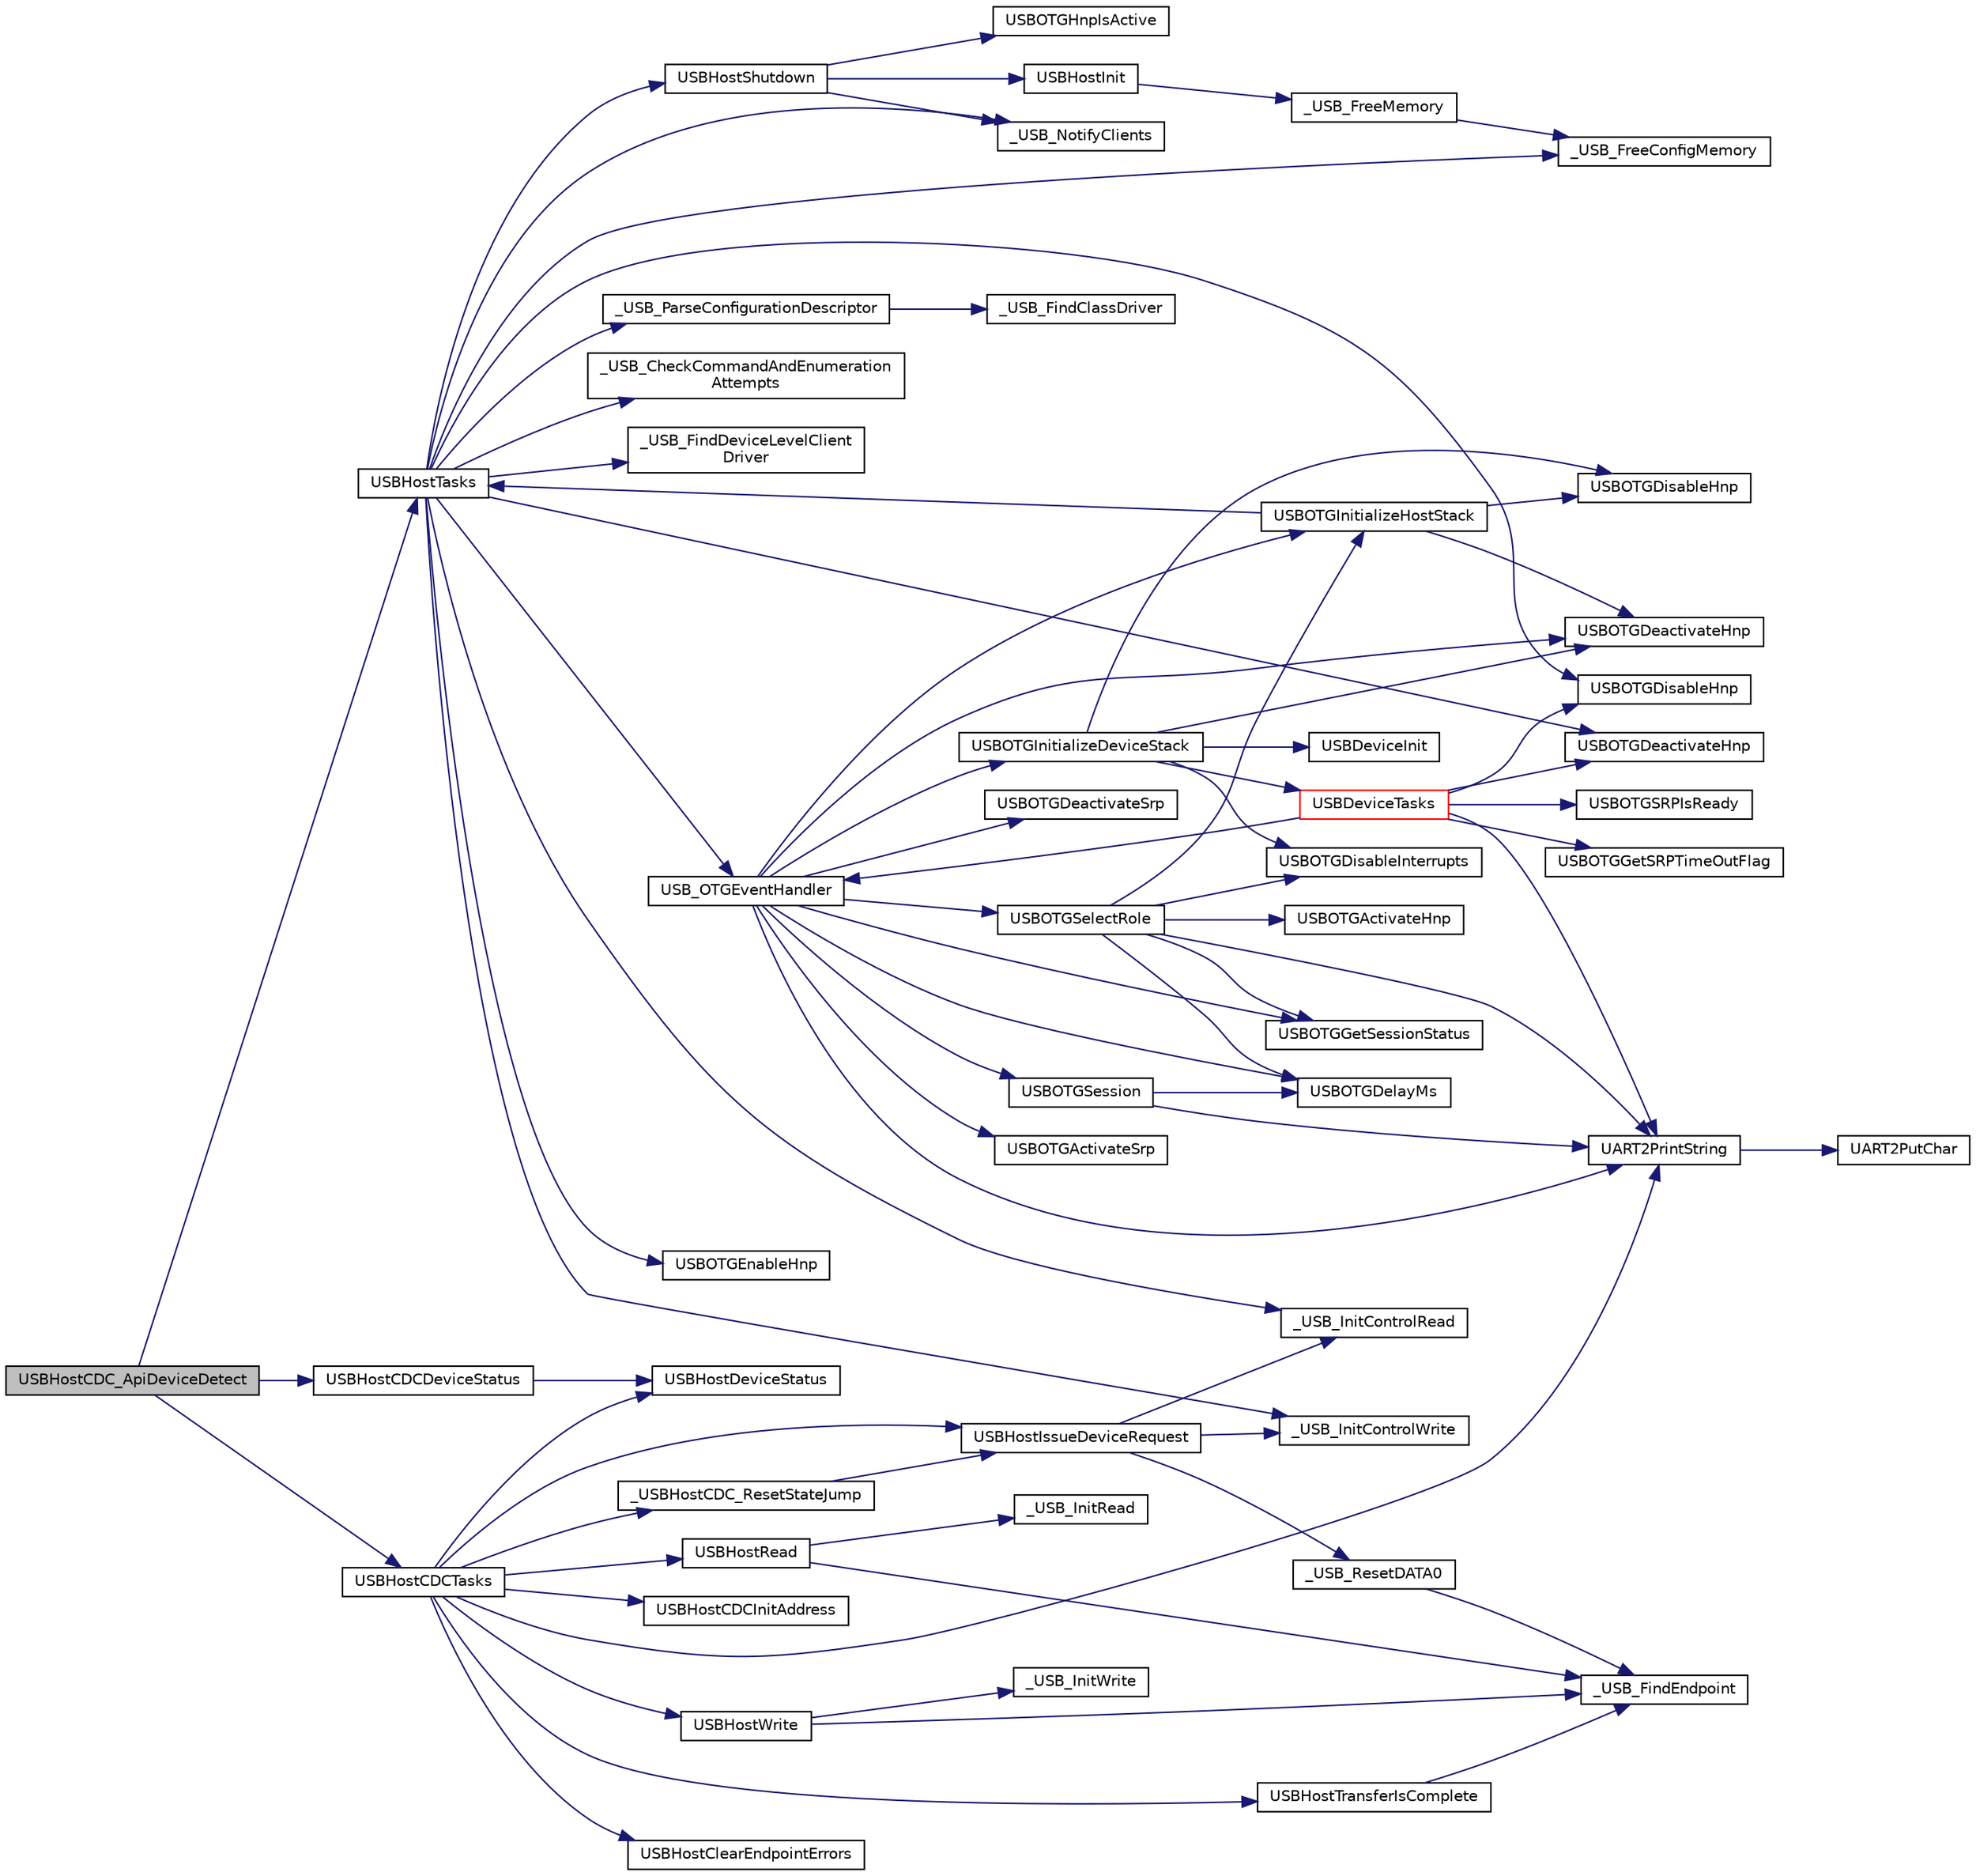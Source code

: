 digraph "USBHostCDC_ApiDeviceDetect"
{
  edge [fontname="Helvetica",fontsize="10",labelfontname="Helvetica",labelfontsize="10"];
  node [fontname="Helvetica",fontsize="10",shape=record];
  rankdir="LR";
  Node1 [label="USBHostCDC_ApiDeviceDetect",height=0.2,width=0.4,color="black", fillcolor="grey75", style="filled", fontcolor="black"];
  Node1 -> Node2 [color="midnightblue",fontsize="10",style="solid",fontname="Helvetica"];
  Node2 [label="USBHostTasks",height=0.2,width=0.4,color="black", fillcolor="white", style="filled",URL="$usb__host_8h.html#acc6184ed42d388b3d1a3fbc889c7cd68"];
  Node2 -> Node3 [color="midnightblue",fontsize="10",style="solid",fontname="Helvetica"];
  Node3 [label="_USB_NotifyClients",height=0.2,width=0.4,color="black", fillcolor="white", style="filled",URL="$usb__host_8c.html#a6e1495db6534ff31c28dd6e2c47f52cc"];
  Node2 -> Node4 [color="midnightblue",fontsize="10",style="solid",fontname="Helvetica"];
  Node4 [label="USBHostShutdown",height=0.2,width=0.4,color="black", fillcolor="white", style="filled",URL="$usb__host_8c.html#aeedd722bcedf46d1db1879e817a73edf"];
  Node4 -> Node5 [color="midnightblue",fontsize="10",style="solid",fontname="Helvetica"];
  Node5 [label="USBOTGHnpIsActive",height=0.2,width=0.4,color="black", fillcolor="white", style="filled",URL="$usb__otg_8h.html#acbb6931dba6050e954137dc7449559d4"];
  Node4 -> Node3 [color="midnightblue",fontsize="10",style="solid",fontname="Helvetica"];
  Node4 -> Node6 [color="midnightblue",fontsize="10",style="solid",fontname="Helvetica"];
  Node6 [label="USBHostInit",height=0.2,width=0.4,color="black", fillcolor="white", style="filled",URL="$usb__host_8c.html#aae432165130c2a0acc4ad926178f4f5d"];
  Node6 -> Node7 [color="midnightblue",fontsize="10",style="solid",fontname="Helvetica"];
  Node7 [label="_USB_FreeMemory",height=0.2,width=0.4,color="black", fillcolor="white", style="filled",URL="$usb__host_8c.html#a8c13e2fa7ede47dbb056434cb0454c46"];
  Node7 -> Node8 [color="midnightblue",fontsize="10",style="solid",fontname="Helvetica"];
  Node8 [label="_USB_FreeConfigMemory",height=0.2,width=0.4,color="black", fillcolor="white", style="filled",URL="$usb__host_8c.html#a3850a650ddf79c11a4d8c30da5e84117"];
  Node2 -> Node9 [color="midnightblue",fontsize="10",style="solid",fontname="Helvetica"];
  Node9 [label="USBOTGDisableHnp",height=0.2,width=0.4,color="black", fillcolor="white", style="filled",URL="$usb__otg_8h.html#ad078cd43132c6251de3865b19b8de4cb"];
  Node2 -> Node10 [color="midnightblue",fontsize="10",style="solid",fontname="Helvetica"];
  Node10 [label="USBOTGDeactivateHnp",height=0.2,width=0.4,color="black", fillcolor="white", style="filled",URL="$usb__otg_8h.html#af436961125c7e07df2081b53e4b37001"];
  Node2 -> Node11 [color="midnightblue",fontsize="10",style="solid",fontname="Helvetica"];
  Node11 [label="_USB_InitControlRead",height=0.2,width=0.4,color="black", fillcolor="white", style="filled",URL="$usb__host_8c.html#af241c7058876aad3e2680b191af50a5c"];
  Node2 -> Node12 [color="midnightblue",fontsize="10",style="solid",fontname="Helvetica"];
  Node12 [label="_USB_CheckCommandAndEnumeration\lAttempts",height=0.2,width=0.4,color="black", fillcolor="white", style="filled",URL="$usb__host_8c.html#ac0d5dc49333c2815ae39565d3a9ccb54"];
  Node2 -> Node13 [color="midnightblue",fontsize="10",style="solid",fontname="Helvetica"];
  Node13 [label="_USB_FindDeviceLevelClient\lDriver",height=0.2,width=0.4,color="black", fillcolor="white", style="filled",URL="$usb__host_8c.html#aef5e4dbc35ee03da114f79a59dba2c91"];
  Node2 -> Node14 [color="midnightblue",fontsize="10",style="solid",fontname="Helvetica"];
  Node14 [label="_USB_InitControlWrite",height=0.2,width=0.4,color="black", fillcolor="white", style="filled",URL="$usb__host_8c.html#a058419fc74add8358df667b00c827581"];
  Node2 -> Node8 [color="midnightblue",fontsize="10",style="solid",fontname="Helvetica"];
  Node2 -> Node15 [color="midnightblue",fontsize="10",style="solid",fontname="Helvetica"];
  Node15 [label="_USB_ParseConfigurationDescriptor",height=0.2,width=0.4,color="black", fillcolor="white", style="filled",URL="$usb__host_8c.html#a0ab2f3f60f93e1022a5cd72364af7567"];
  Node15 -> Node16 [color="midnightblue",fontsize="10",style="solid",fontname="Helvetica"];
  Node16 [label="_USB_FindClassDriver",height=0.2,width=0.4,color="black", fillcolor="white", style="filled",URL="$usb__host_8c.html#acb4839a92388bd2feb2acbfd2a77b668"];
  Node2 -> Node17 [color="midnightblue",fontsize="10",style="solid",fontname="Helvetica"];
  Node17 [label="USBOTGEnableHnp",height=0.2,width=0.4,color="black", fillcolor="white", style="filled",URL="$usb__otg_8h.html#a4055c7be50b72d3312c60ccce3464782"];
  Node2 -> Node18 [color="midnightblue",fontsize="10",style="solid",fontname="Helvetica"];
  Node18 [label="USB_OTGEventHandler",height=0.2,width=0.4,color="black", fillcolor="white", style="filled",URL="$usb__otg_8h.html#ac5d1852c92a2364bf541966638962f42"];
  Node18 -> Node19 [color="midnightblue",fontsize="10",style="solid",fontname="Helvetica"];
  Node19 [label="USBOTGGetSessionStatus",height=0.2,width=0.4,color="black", fillcolor="white", style="filled",URL="$usb__otg_8c.html#a0ca126c5127f433c85dbcafa982c376d"];
  Node18 -> Node20 [color="midnightblue",fontsize="10",style="solid",fontname="Helvetica"];
  Node20 [label="UART2PrintString",height=0.2,width=0.4,color="black", fillcolor="white", style="filled",URL="$uart2_8c.html#a4f250e76dccb6dc8450c04efbc8e9a8f"];
  Node20 -> Node21 [color="midnightblue",fontsize="10",style="solid",fontname="Helvetica"];
  Node21 [label="UART2PutChar",height=0.2,width=0.4,color="black", fillcolor="white", style="filled",URL="$uart2_8c.html#a23f0e312ef33167a4c51b6b353135e89"];
  Node18 -> Node22 [color="midnightblue",fontsize="10",style="solid",fontname="Helvetica"];
  Node22 [label="USBOTGActivateSrp",height=0.2,width=0.4,color="black", fillcolor="white", style="filled",URL="$usb__otg_8c.html#a8378f45ca03729ac8e82ff4e08e8f7a6"];
  Node18 -> Node23 [color="midnightblue",fontsize="10",style="solid",fontname="Helvetica"];
  Node23 [label="USBOTGDeactivateSrp",height=0.2,width=0.4,color="black", fillcolor="white", style="filled",URL="$usb__otg_8c.html#a552731e5455dc92436f8c4924e1797f1"];
  Node18 -> Node24 [color="midnightblue",fontsize="10",style="solid",fontname="Helvetica"];
  Node24 [label="USBOTGSession",height=0.2,width=0.4,color="black", fillcolor="white", style="filled",URL="$usb__otg_8c.html#a52227c6960c364c50d195616c1aca26e"];
  Node24 -> Node25 [color="midnightblue",fontsize="10",style="solid",fontname="Helvetica"];
  Node25 [label="USBOTGDelayMs",height=0.2,width=0.4,color="black", fillcolor="white", style="filled",URL="$usb__otg_8c.html#a28592b08f3e90b70df726ba4f84964d6"];
  Node24 -> Node20 [color="midnightblue",fontsize="10",style="solid",fontname="Helvetica"];
  Node18 -> Node26 [color="midnightblue",fontsize="10",style="solid",fontname="Helvetica"];
  Node26 [label="USBOTGInitializeDeviceStack",height=0.2,width=0.4,color="black", fillcolor="white", style="filled",URL="$usb__otg_8c.html#a24df6380f3917b867cf25d53dd5216a5"];
  Node26 -> Node27 [color="midnightblue",fontsize="10",style="solid",fontname="Helvetica"];
  Node27 [label="USBOTGDisableInterrupts",height=0.2,width=0.4,color="black", fillcolor="white", style="filled",URL="$usb__otg_8c.html#aaf3a2521c07a6a639f32694a1012942e"];
  Node26 -> Node28 [color="midnightblue",fontsize="10",style="solid",fontname="Helvetica"];
  Node28 [label="USBDeviceInit",height=0.2,width=0.4,color="black", fillcolor="white", style="filled",URL="$usb__device_8h.html#a16da2c36e4eb6a018808f99f291433ca"];
  Node26 -> Node29 [color="midnightblue",fontsize="10",style="solid",fontname="Helvetica"];
  Node29 [label="USBDeviceTasks",height=0.2,width=0.4,color="red", fillcolor="white", style="filled",URL="$usb__device_8h.html#af35807553af66eab5b5d459fa13b274e"];
  Node29 -> Node30 [color="midnightblue",fontsize="10",style="solid",fontname="Helvetica"];
  Node30 [label="USBOTGSRPIsReady",height=0.2,width=0.4,color="black", fillcolor="white", style="filled",URL="$usb__otg_8h.html#a074a26ffca9ba1473076efdb826d1771"];
  Node29 -> Node31 [color="midnightblue",fontsize="10",style="solid",fontname="Helvetica"];
  Node31 [label="USBOTGGetSRPTimeOutFlag",height=0.2,width=0.4,color="black", fillcolor="white", style="filled",URL="$usb__otg_8h.html#a78ca11f637dbda5615015004b1af7a43"];
  Node29 -> Node18 [color="midnightblue",fontsize="10",style="solid",fontname="Helvetica"];
  Node29 -> Node9 [color="midnightblue",fontsize="10",style="solid",fontname="Helvetica"];
  Node29 -> Node10 [color="midnightblue",fontsize="10",style="solid",fontname="Helvetica"];
  Node29 -> Node20 [color="midnightblue",fontsize="10",style="solid",fontname="Helvetica"];
  Node26 -> Node32 [color="midnightblue",fontsize="10",style="solid",fontname="Helvetica"];
  Node32 [label="USBOTGDeactivateHnp",height=0.2,width=0.4,color="black", fillcolor="white", style="filled",URL="$usb__otg_8c.html#af436961125c7e07df2081b53e4b37001"];
  Node26 -> Node33 [color="midnightblue",fontsize="10",style="solid",fontname="Helvetica"];
  Node33 [label="USBOTGDisableHnp",height=0.2,width=0.4,color="black", fillcolor="white", style="filled",URL="$usb__otg_8c.html#ad078cd43132c6251de3865b19b8de4cb"];
  Node18 -> Node34 [color="midnightblue",fontsize="10",style="solid",fontname="Helvetica"];
  Node34 [label="USBOTGInitializeHostStack",height=0.2,width=0.4,color="black", fillcolor="white", style="filled",URL="$usb__otg_8c.html#af98c8bdc0cfbf9860490d6ae5a9d22da"];
  Node34 -> Node2 [color="midnightblue",fontsize="10",style="solid",fontname="Helvetica"];
  Node34 -> Node32 [color="midnightblue",fontsize="10",style="solid",fontname="Helvetica"];
  Node34 -> Node33 [color="midnightblue",fontsize="10",style="solid",fontname="Helvetica"];
  Node18 -> Node35 [color="midnightblue",fontsize="10",style="solid",fontname="Helvetica"];
  Node35 [label="USBOTGSelectRole",height=0.2,width=0.4,color="black", fillcolor="white", style="filled",URL="$usb__otg_8c.html#a6b7e526fa731f878145d8a05ac1afc02"];
  Node35 -> Node19 [color="midnightblue",fontsize="10",style="solid",fontname="Helvetica"];
  Node35 -> Node20 [color="midnightblue",fontsize="10",style="solid",fontname="Helvetica"];
  Node35 -> Node27 [color="midnightblue",fontsize="10",style="solid",fontname="Helvetica"];
  Node35 -> Node36 [color="midnightblue",fontsize="10",style="solid",fontname="Helvetica"];
  Node36 [label="USBOTGActivateHnp",height=0.2,width=0.4,color="black", fillcolor="white", style="filled",URL="$usb__otg_8c.html#aeaa9e4122e4d45a3f62595101bd1416b"];
  Node35 -> Node25 [color="midnightblue",fontsize="10",style="solid",fontname="Helvetica"];
  Node35 -> Node34 [color="midnightblue",fontsize="10",style="solid",fontname="Helvetica"];
  Node18 -> Node25 [color="midnightblue",fontsize="10",style="solid",fontname="Helvetica"];
  Node18 -> Node32 [color="midnightblue",fontsize="10",style="solid",fontname="Helvetica"];
  Node1 -> Node37 [color="midnightblue",fontsize="10",style="solid",fontname="Helvetica"];
  Node37 [label="USBHostCDCTasks",height=0.2,width=0.4,color="black", fillcolor="white", style="filled",URL="$usb__host__cdc_8h.html#a6e595b04dc00545e596306e7f4b3fa3d"];
  Node37 -> Node38 [color="midnightblue",fontsize="10",style="solid",fontname="Helvetica"];
  Node38 [label="USBHostDeviceStatus",height=0.2,width=0.4,color="black", fillcolor="white", style="filled",URL="$usb__host_8h.html#a72451c3e34425ccd427bdd3a4eae723c"];
  Node37 -> Node39 [color="midnightblue",fontsize="10",style="solid",fontname="Helvetica"];
  Node39 [label="USBHostCDCInitAddress",height=0.2,width=0.4,color="black", fillcolor="white", style="filled",URL="$usb__host__cdc_8c.html#a7145c8d9163d82697415a546825a8df9"];
  Node37 -> Node40 [color="midnightblue",fontsize="10",style="solid",fontname="Helvetica"];
  Node40 [label="USBHostIssueDeviceRequest",height=0.2,width=0.4,color="black", fillcolor="white", style="filled",URL="$usb__host_8h.html#a17f2dbf6b2ef2c47a52dc50b64776344"];
  Node40 -> Node41 [color="midnightblue",fontsize="10",style="solid",fontname="Helvetica"];
  Node41 [label="_USB_ResetDATA0",height=0.2,width=0.4,color="black", fillcolor="white", style="filled",URL="$usb__host_8c.html#a5d09188ddf7b972f9b2f54d11c0081f6"];
  Node41 -> Node42 [color="midnightblue",fontsize="10",style="solid",fontname="Helvetica"];
  Node42 [label="_USB_FindEndpoint",height=0.2,width=0.4,color="black", fillcolor="white", style="filled",URL="$usb__host_8c.html#ae449b4da12d04e5c006874382c84caab"];
  Node40 -> Node14 [color="midnightblue",fontsize="10",style="solid",fontname="Helvetica"];
  Node40 -> Node11 [color="midnightblue",fontsize="10",style="solid",fontname="Helvetica"];
  Node37 -> Node43 [color="midnightblue",fontsize="10",style="solid",fontname="Helvetica"];
  Node43 [label="USBHostTransferIsComplete",height=0.2,width=0.4,color="black", fillcolor="white", style="filled",URL="$usb__host_8h.html#a26b9b9a870ffeb6c777519aa51717623"];
  Node43 -> Node42 [color="midnightblue",fontsize="10",style="solid",fontname="Helvetica"];
  Node37 -> Node44 [color="midnightblue",fontsize="10",style="solid",fontname="Helvetica"];
  Node44 [label="USBHostClearEndpointErrors",height=0.2,width=0.4,color="black", fillcolor="white", style="filled",URL="$usb__host_8h.html#a3b6ee26c00025379e3c67ca5b99eb010"];
  Node37 -> Node45 [color="midnightblue",fontsize="10",style="solid",fontname="Helvetica"];
  Node45 [label="USBHostRead",height=0.2,width=0.4,color="black", fillcolor="white", style="filled",URL="$usb__host_8h.html#abb1e7fbe92c771bdc0f8b3219538b3e6"];
  Node45 -> Node42 [color="midnightblue",fontsize="10",style="solid",fontname="Helvetica"];
  Node45 -> Node46 [color="midnightblue",fontsize="10",style="solid",fontname="Helvetica"];
  Node46 [label="_USB_InitRead",height=0.2,width=0.4,color="black", fillcolor="white", style="filled",URL="$usb__host_8c.html#a980bc0a87a2b743b32edb6b6d38a4cb2"];
  Node37 -> Node47 [color="midnightblue",fontsize="10",style="solid",fontname="Helvetica"];
  Node47 [label="_USBHostCDC_ResetStateJump",height=0.2,width=0.4,color="black", fillcolor="white", style="filled",URL="$usb__host__cdc_8c.html#a4ef40ae44c137f3e7771ea5dcb5036e7"];
  Node47 -> Node40 [color="midnightblue",fontsize="10",style="solid",fontname="Helvetica"];
  Node37 -> Node20 [color="midnightblue",fontsize="10",style="solid",fontname="Helvetica"];
  Node37 -> Node48 [color="midnightblue",fontsize="10",style="solid",fontname="Helvetica"];
  Node48 [label="USBHostWrite",height=0.2,width=0.4,color="black", fillcolor="white", style="filled",URL="$usb__host_8h.html#aab4a83f31884a531ad00ce9255c2a2c0"];
  Node48 -> Node42 [color="midnightblue",fontsize="10",style="solid",fontname="Helvetica"];
  Node48 -> Node49 [color="midnightblue",fontsize="10",style="solid",fontname="Helvetica"];
  Node49 [label="_USB_InitWrite",height=0.2,width=0.4,color="black", fillcolor="white", style="filled",URL="$usb__host_8c.html#a2c2d163e2fd091e8ebcbdd0c27408516"];
  Node1 -> Node50 [color="midnightblue",fontsize="10",style="solid",fontname="Helvetica"];
  Node50 [label="USBHostCDCDeviceStatus",height=0.2,width=0.4,color="black", fillcolor="white", style="filled",URL="$usb__host__cdc_8h.html#a20ae0f13f018747bac139a456ea5f6d5"];
  Node50 -> Node38 [color="midnightblue",fontsize="10",style="solid",fontname="Helvetica"];
}
